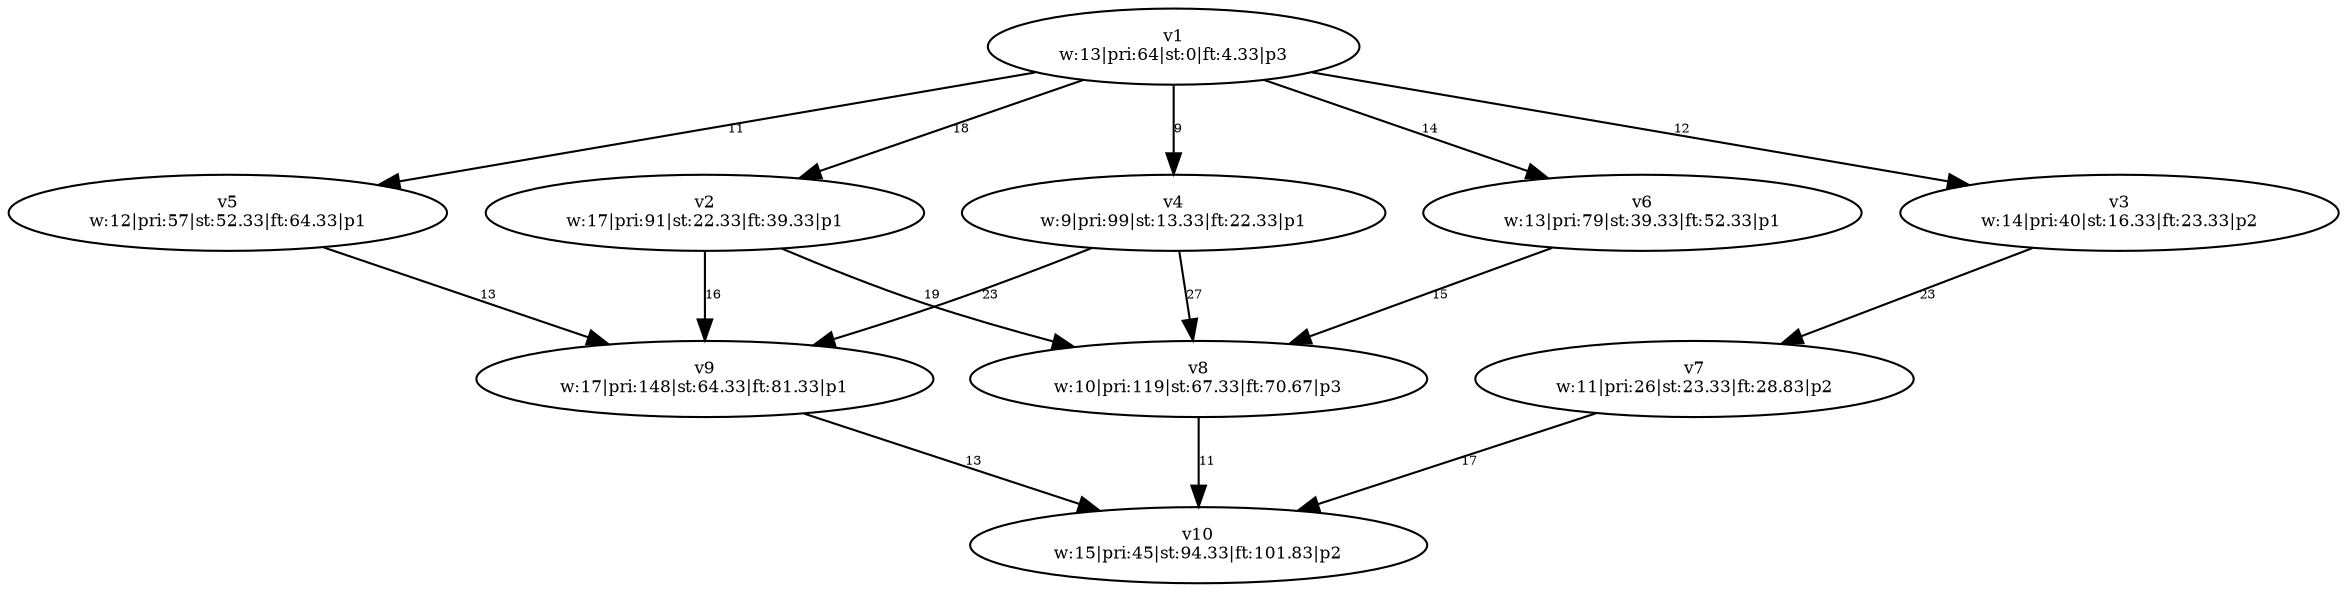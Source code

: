 digraph {
	v1 [label="v1
w:13|pri:64|st:0|ft:4.33|p3" fontsize=8.0]
	v4 [label="v4
w:9|pri:99|st:13.33|ft:22.33|p1" fontsize=8.0]
	v2 [label="v2
w:17|pri:91|st:22.33|ft:39.33|p1" fontsize=8.0]
	v6 [label="v6
w:13|pri:79|st:39.33|ft:52.33|p1" fontsize=8.0]
	v5 [label="v5
w:12|pri:57|st:52.33|ft:64.33|p1" fontsize=8.0]
	v3 [label="v3
w:14|pri:40|st:16.33|ft:23.33|p2" fontsize=8.0]
	v9 [label="v9
w:17|pri:148|st:64.33|ft:81.33|p1" fontsize=8.0]
	v8 [label="v8
w:10|pri:119|st:67.33|ft:70.67|p3" fontsize=8.0]
	v7 [label="v7
w:11|pri:26|st:23.33|ft:28.83|p2" fontsize=8.0]
	v10 [label="v10
w:15|pri:45|st:94.33|ft:101.83|p2" fontsize=8.0]
	v1 -> v2 [label=18 constraint=true fontsize=6.0]
	v1 -> v3 [label=12 constraint=true fontsize=6.0]
	v1 -> v4 [label=9 constraint=true fontsize=6.0]
	v1 -> v5 [label=11 constraint=true fontsize=6.0]
	v1 -> v6 [label=14 constraint=true fontsize=6.0]
	v2 -> v8 [label=19 constraint=true fontsize=6.0]
	v2 -> v9 [label=16 constraint=true fontsize=6.0]
	v3 -> v7 [label=23 constraint=true fontsize=6.0]
	v4 -> v8 [label=27 constraint=true fontsize=6.0]
	v4 -> v9 [label=23 constraint=true fontsize=6.0]
	v5 -> v9 [label=13 constraint=true fontsize=6.0]
	v6 -> v8 [label=15 constraint=true fontsize=6.0]
	v7 -> v10 [label=17 constraint=true fontsize=6.0]
	v8 -> v10 [label=11 constraint=true fontsize=6.0]
	v9 -> v10 [label=13 constraint=true fontsize=6.0]
}
